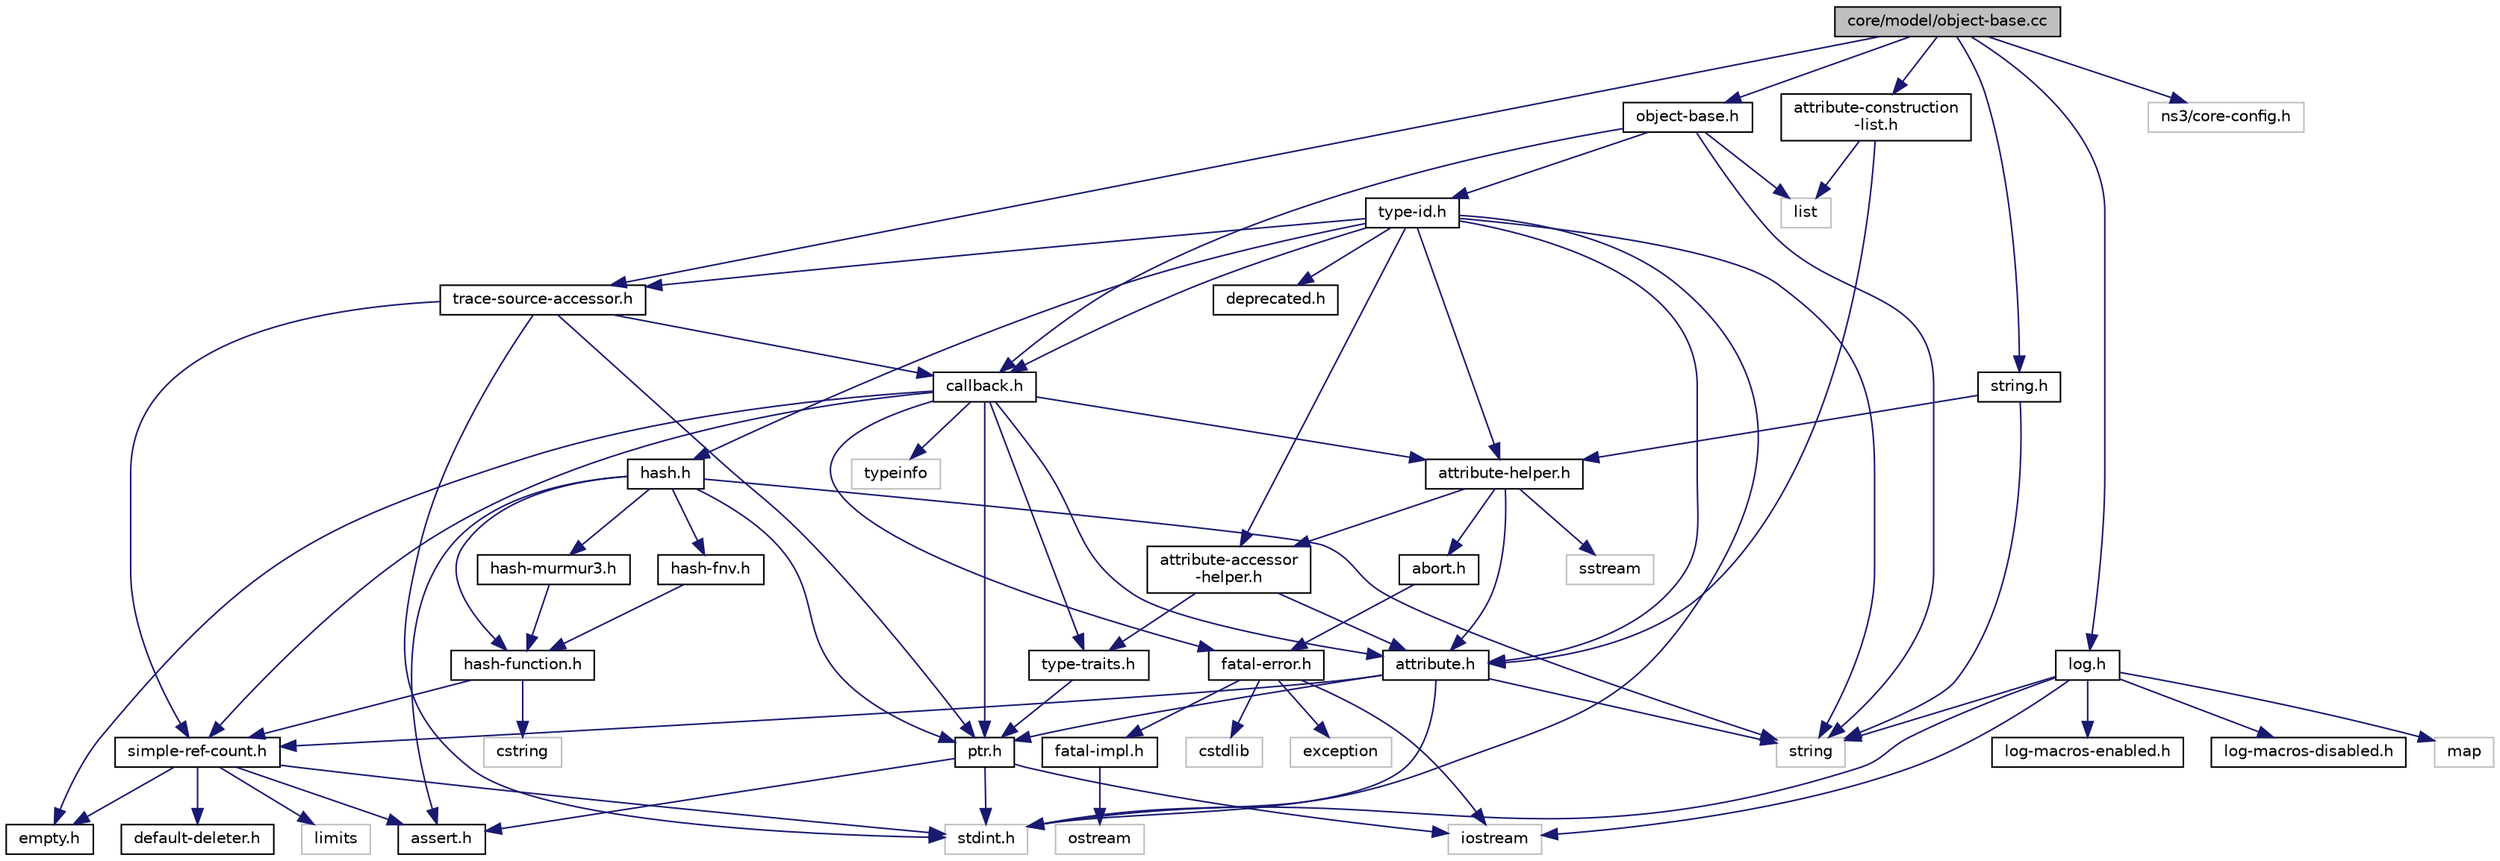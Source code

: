 digraph "core/model/object-base.cc"
{
  edge [fontname="Helvetica",fontsize="10",labelfontname="Helvetica",labelfontsize="10"];
  node [fontname="Helvetica",fontsize="10",shape=record];
  Node1 [label="core/model/object-base.cc",height=0.2,width=0.4,color="black", fillcolor="grey75", style="filled", fontcolor="black"];
  Node1 -> Node2 [color="midnightblue",fontsize="10",style="solid"];
  Node2 [label="object-base.h",height=0.2,width=0.4,color="black", fillcolor="white", style="filled",URL="$dd/d23/object-base_8h.html"];
  Node2 -> Node3 [color="midnightblue",fontsize="10",style="solid"];
  Node3 [label="type-id.h",height=0.2,width=0.4,color="black", fillcolor="white", style="filled",URL="$db/d39/type-id_8h.html"];
  Node3 -> Node4 [color="midnightblue",fontsize="10",style="solid"];
  Node4 [label="attribute.h",height=0.2,width=0.4,color="black", fillcolor="white", style="filled",URL="$d3/d7c/attribute_8h.html"];
  Node4 -> Node5 [color="midnightblue",fontsize="10",style="solid"];
  Node5 [label="string",height=0.2,width=0.4,color="grey75", fillcolor="white", style="filled"];
  Node4 -> Node6 [color="midnightblue",fontsize="10",style="solid"];
  Node6 [label="stdint.h",height=0.2,width=0.4,color="grey75", fillcolor="white", style="filled"];
  Node4 -> Node7 [color="midnightblue",fontsize="10",style="solid"];
  Node7 [label="ptr.h",height=0.2,width=0.4,color="black", fillcolor="white", style="filled",URL="$dd/d98/ptr_8h.html"];
  Node7 -> Node8 [color="midnightblue",fontsize="10",style="solid"];
  Node8 [label="iostream",height=0.2,width=0.4,color="grey75", fillcolor="white", style="filled"];
  Node7 -> Node6 [color="midnightblue",fontsize="10",style="solid"];
  Node7 -> Node9 [color="midnightblue",fontsize="10",style="solid"];
  Node9 [label="assert.h",height=0.2,width=0.4,color="black", fillcolor="white", style="filled",URL="$dc/da7/assert_8h.html"];
  Node4 -> Node10 [color="midnightblue",fontsize="10",style="solid"];
  Node10 [label="simple-ref-count.h",height=0.2,width=0.4,color="black", fillcolor="white", style="filled",URL="$d8/de9/simple-ref-count_8h.html"];
  Node10 -> Node11 [color="midnightblue",fontsize="10",style="solid"];
  Node11 [label="empty.h",height=0.2,width=0.4,color="black", fillcolor="white", style="filled",URL="$d0/d4d/empty_8h.html"];
  Node10 -> Node12 [color="midnightblue",fontsize="10",style="solid"];
  Node12 [label="default-deleter.h",height=0.2,width=0.4,color="black", fillcolor="white", style="filled",URL="$d4/d92/default-deleter_8h.html"];
  Node10 -> Node9 [color="midnightblue",fontsize="10",style="solid"];
  Node10 -> Node6 [color="midnightblue",fontsize="10",style="solid"];
  Node10 -> Node13 [color="midnightblue",fontsize="10",style="solid"];
  Node13 [label="limits",height=0.2,width=0.4,color="grey75", fillcolor="white", style="filled"];
  Node3 -> Node14 [color="midnightblue",fontsize="10",style="solid"];
  Node14 [label="attribute-accessor\l-helper.h",height=0.2,width=0.4,color="black", fillcolor="white", style="filled",URL="$d7/d9c/attribute-accessor-helper_8h.html"];
  Node14 -> Node4 [color="midnightblue",fontsize="10",style="solid"];
  Node14 -> Node15 [color="midnightblue",fontsize="10",style="solid"];
  Node15 [label="type-traits.h",height=0.2,width=0.4,color="black", fillcolor="white", style="filled",URL="$db/d6d/type-traits_8h.html"];
  Node15 -> Node7 [color="midnightblue",fontsize="10",style="solid"];
  Node3 -> Node16 [color="midnightblue",fontsize="10",style="solid"];
  Node16 [label="trace-source-accessor.h",height=0.2,width=0.4,color="black", fillcolor="white", style="filled",URL="$d6/df1/trace-source-accessor_8h.html"];
  Node16 -> Node6 [color="midnightblue",fontsize="10",style="solid"];
  Node16 -> Node17 [color="midnightblue",fontsize="10",style="solid"];
  Node17 [label="callback.h",height=0.2,width=0.4,color="black", fillcolor="white", style="filled",URL="$da/d05/callback_8h.html"];
  Node17 -> Node7 [color="midnightblue",fontsize="10",style="solid"];
  Node17 -> Node18 [color="midnightblue",fontsize="10",style="solid"];
  Node18 [label="fatal-error.h",height=0.2,width=0.4,color="black", fillcolor="white", style="filled",URL="$d4/d13/fatal-error_8h.html",tooltip="NS_FATAL_x macro definitions. "];
  Node18 -> Node8 [color="midnightblue",fontsize="10",style="solid"];
  Node18 -> Node19 [color="midnightblue",fontsize="10",style="solid"];
  Node19 [label="exception",height=0.2,width=0.4,color="grey75", fillcolor="white", style="filled"];
  Node18 -> Node20 [color="midnightblue",fontsize="10",style="solid"];
  Node20 [label="cstdlib",height=0.2,width=0.4,color="grey75", fillcolor="white", style="filled"];
  Node18 -> Node21 [color="midnightblue",fontsize="10",style="solid"];
  Node21 [label="fatal-impl.h",height=0.2,width=0.4,color="black", fillcolor="white", style="filled",URL="$db/d9c/fatal-impl_8h.html",tooltip="Declaration of RegisterStream(), UnregisterStream(), and FlushStreams(). "];
  Node21 -> Node22 [color="midnightblue",fontsize="10",style="solid"];
  Node22 [label="ostream",height=0.2,width=0.4,color="grey75", fillcolor="white", style="filled"];
  Node17 -> Node11 [color="midnightblue",fontsize="10",style="solid"];
  Node17 -> Node15 [color="midnightblue",fontsize="10",style="solid"];
  Node17 -> Node4 [color="midnightblue",fontsize="10",style="solid"];
  Node17 -> Node23 [color="midnightblue",fontsize="10",style="solid"];
  Node23 [label="attribute-helper.h",height=0.2,width=0.4,color="black", fillcolor="white", style="filled",URL="$dc/df9/attribute-helper_8h.html"];
  Node23 -> Node4 [color="midnightblue",fontsize="10",style="solid"];
  Node23 -> Node14 [color="midnightblue",fontsize="10",style="solid"];
  Node23 -> Node24 [color="midnightblue",fontsize="10",style="solid"];
  Node24 [label="sstream",height=0.2,width=0.4,color="grey75", fillcolor="white", style="filled"];
  Node23 -> Node25 [color="midnightblue",fontsize="10",style="solid"];
  Node25 [label="abort.h",height=0.2,width=0.4,color="black", fillcolor="white", style="filled",URL="$d4/dc1/abort_8h.html",tooltip="NS_ABORT_x macro definitions. "];
  Node25 -> Node18 [color="midnightblue",fontsize="10",style="solid"];
  Node17 -> Node10 [color="midnightblue",fontsize="10",style="solid"];
  Node17 -> Node26 [color="midnightblue",fontsize="10",style="solid"];
  Node26 [label="typeinfo",height=0.2,width=0.4,color="grey75", fillcolor="white", style="filled"];
  Node16 -> Node7 [color="midnightblue",fontsize="10",style="solid"];
  Node16 -> Node10 [color="midnightblue",fontsize="10",style="solid"];
  Node3 -> Node23 [color="midnightblue",fontsize="10",style="solid"];
  Node3 -> Node17 [color="midnightblue",fontsize="10",style="solid"];
  Node3 -> Node27 [color="midnightblue",fontsize="10",style="solid"];
  Node27 [label="deprecated.h",height=0.2,width=0.4,color="black", fillcolor="white", style="filled",URL="$d4/dce/deprecated_8h.html"];
  Node3 -> Node28 [color="midnightblue",fontsize="10",style="solid"];
  Node28 [label="hash.h",height=0.2,width=0.4,color="black", fillcolor="white", style="filled",URL="$db/dfb/hash_8h.html",tooltip="ns3::Hasher, ns3::Hash32() and ns3::Hash64() function declarations. "];
  Node28 -> Node5 [color="midnightblue",fontsize="10",style="solid"];
  Node28 -> Node9 [color="midnightblue",fontsize="10",style="solid"];
  Node28 -> Node7 [color="midnightblue",fontsize="10",style="solid"];
  Node28 -> Node29 [color="midnightblue",fontsize="10",style="solid"];
  Node29 [label="hash-function.h",height=0.2,width=0.4,color="black", fillcolor="white", style="filled",URL="$d0/dbc/hash-function_8h.html",tooltip="ns3::Hash::Implementation, ns3::Hash::Function::Hash32 and ns3::Hash::Function::Hash64 declarations..."];
  Node29 -> Node30 [color="midnightblue",fontsize="10",style="solid"];
  Node30 [label="cstring",height=0.2,width=0.4,color="grey75", fillcolor="white", style="filled"];
  Node29 -> Node10 [color="midnightblue",fontsize="10",style="solid"];
  Node28 -> Node31 [color="midnightblue",fontsize="10",style="solid"];
  Node31 [label="hash-murmur3.h",height=0.2,width=0.4,color="black", fillcolor="white", style="filled",URL="$d8/d7f/hash-murmur3_8h.html",tooltip="ns3::Hash::Function::Murmur3 declaration. "];
  Node31 -> Node29 [color="midnightblue",fontsize="10",style="solid"];
  Node28 -> Node32 [color="midnightblue",fontsize="10",style="solid"];
  Node32 [label="hash-fnv.h",height=0.2,width=0.4,color="black", fillcolor="white", style="filled",URL="$df/da0/hash-fnv_8h.html",tooltip="ns3::Hash::Function::Fnv1a declaration. "];
  Node32 -> Node29 [color="midnightblue",fontsize="10",style="solid"];
  Node3 -> Node5 [color="midnightblue",fontsize="10",style="solid"];
  Node3 -> Node6 [color="midnightblue",fontsize="10",style="solid"];
  Node2 -> Node17 [color="midnightblue",fontsize="10",style="solid"];
  Node2 -> Node5 [color="midnightblue",fontsize="10",style="solid"];
  Node2 -> Node33 [color="midnightblue",fontsize="10",style="solid"];
  Node33 [label="list",height=0.2,width=0.4,color="grey75", fillcolor="white", style="filled"];
  Node1 -> Node34 [color="midnightblue",fontsize="10",style="solid"];
  Node34 [label="log.h",height=0.2,width=0.4,color="black", fillcolor="white", style="filled",URL="$d7/d7f/log_8h.html"];
  Node34 -> Node5 [color="midnightblue",fontsize="10",style="solid"];
  Node34 -> Node8 [color="midnightblue",fontsize="10",style="solid"];
  Node34 -> Node6 [color="midnightblue",fontsize="10",style="solid"];
  Node34 -> Node35 [color="midnightblue",fontsize="10",style="solid"];
  Node35 [label="map",height=0.2,width=0.4,color="grey75", fillcolor="white", style="filled"];
  Node34 -> Node36 [color="midnightblue",fontsize="10",style="solid"];
  Node36 [label="log-macros-enabled.h",height=0.2,width=0.4,color="black", fillcolor="white", style="filled",URL="$d8/d07/log-macros-enabled_8h.html"];
  Node34 -> Node37 [color="midnightblue",fontsize="10",style="solid"];
  Node37 [label="log-macros-disabled.h",height=0.2,width=0.4,color="black", fillcolor="white", style="filled",URL="$d9/df9/log-macros-disabled_8h.html"];
  Node1 -> Node16 [color="midnightblue",fontsize="10",style="solid"];
  Node1 -> Node38 [color="midnightblue",fontsize="10",style="solid"];
  Node38 [label="attribute-construction\l-list.h",height=0.2,width=0.4,color="black", fillcolor="white", style="filled",URL="$d6/de2/attribute-construction-list_8h.html"];
  Node38 -> Node4 [color="midnightblue",fontsize="10",style="solid"];
  Node38 -> Node33 [color="midnightblue",fontsize="10",style="solid"];
  Node1 -> Node39 [color="midnightblue",fontsize="10",style="solid"];
  Node39 [label="string.h",height=0.2,width=0.4,color="black", fillcolor="white", style="filled",URL="$da/d66/string_8h.html"];
  Node39 -> Node5 [color="midnightblue",fontsize="10",style="solid"];
  Node39 -> Node23 [color="midnightblue",fontsize="10",style="solid"];
  Node1 -> Node40 [color="midnightblue",fontsize="10",style="solid"];
  Node40 [label="ns3/core-config.h",height=0.2,width=0.4,color="grey75", fillcolor="white", style="filled"];
}

